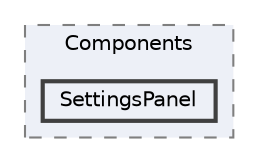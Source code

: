 digraph "UI/Components/SettingsPanel"
{
 // LATEX_PDF_SIZE
  bgcolor="transparent";
  edge [fontname=Helvetica,fontsize=10,labelfontname=Helvetica,labelfontsize=10];
  node [fontname=Helvetica,fontsize=10,shape=box,height=0.2,width=0.4];
  compound=true
  subgraph clusterdir_de261c85cb9b9ff9d3563e4f7cfc6934 {
    graph [ bgcolor="#edf0f7", pencolor="grey50", label="Components", fontname=Helvetica,fontsize=10 style="filled,dashed", URL="dir_de261c85cb9b9ff9d3563e4f7cfc6934.html",tooltip=""]
  dir_e3de122c1d8ec4ebe15b5ff7c5e1c978 [label="SettingsPanel", fillcolor="#edf0f7", color="grey25", style="filled,bold", URL="dir_e3de122c1d8ec4ebe15b5ff7c5e1c978.html",tooltip=""];
  }
}

